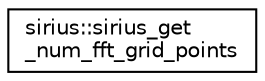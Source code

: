 digraph "Graphical Class Hierarchy"
{
 // INTERACTIVE_SVG=YES
  edge [fontname="Helvetica",fontsize="10",labelfontname="Helvetica",labelfontsize="10"];
  node [fontname="Helvetica",fontsize="10",shape=record];
  rankdir="LR";
  Node1 [label="sirius::sirius_get\l_num_fft_grid_points",height=0.2,width=0.4,color="black", fillcolor="white", style="filled",URL="$interfacesirius_1_1sirius__get__num__fft__grid__points.html"];
}
